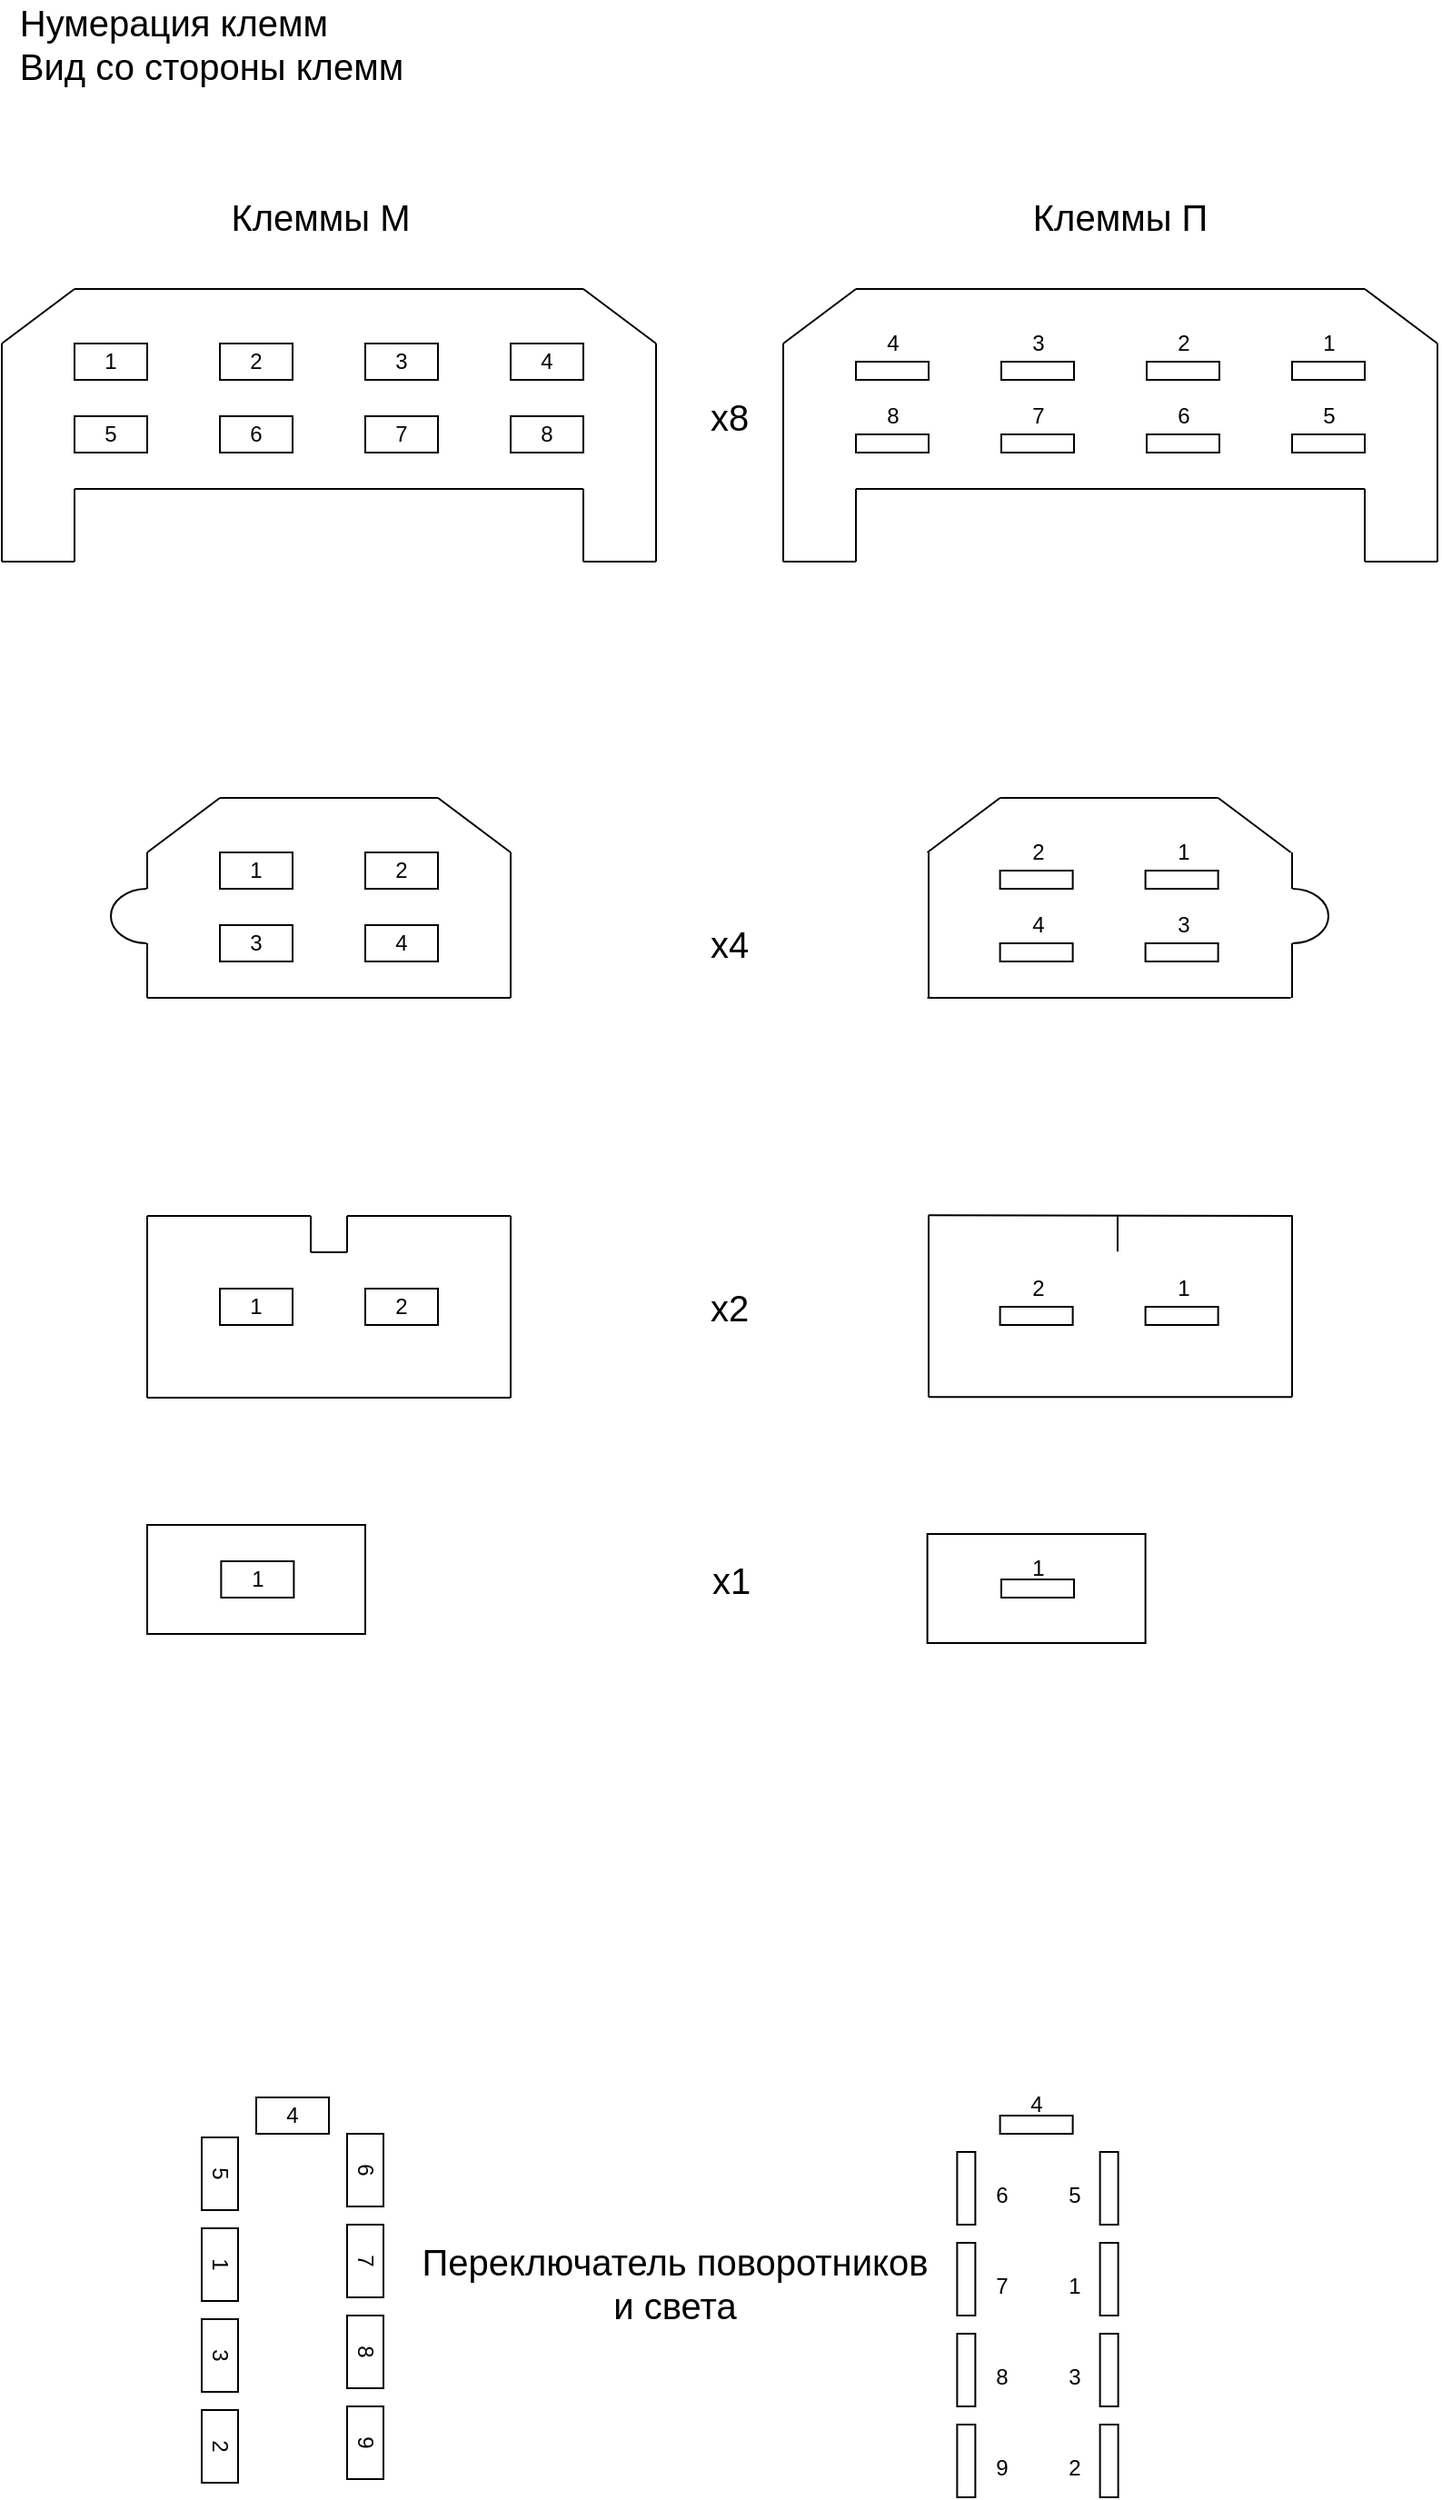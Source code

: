 <mxfile version="22.1.21" type="device">
  <diagram id="3DdWZ7-q1GbTLJ-ddxQt" name="Page-1">
    <mxGraphModel dx="2049" dy="1226" grid="1" gridSize="10" guides="1" tooltips="1" connect="1" arrows="1" fold="1" page="1" pageScale="1" pageWidth="850" pageHeight="1100" math="0" shadow="0">
      <root>
        <mxCell id="0" />
        <mxCell id="1" parent="0" />
        <mxCell id="PCIISM8drCVlrjOnqSXP-120" value="" style="rounded=0;whiteSpace=wrap;html=1;fontSize=20;fillColor=none;" parent="1" vertex="1">
          <mxGeometry x="120" y="870" width="120" height="60" as="geometry" />
        </mxCell>
        <mxCell id="PCIISM8drCVlrjOnqSXP-121" value="" style="rounded=0;whiteSpace=wrap;html=1;fontSize=20;fillColor=none;" parent="1" vertex="1">
          <mxGeometry x="549.31" y="875" width="120" height="60" as="geometry" />
        </mxCell>
        <mxCell id="PCIISM8drCVlrjOnqSXP-1" value="" style="endArrow=none;html=1;rounded=0;" parent="1" edge="1">
          <mxGeometry width="50" height="50" relative="1" as="geometry">
            <mxPoint x="40" y="340" as="sourcePoint" />
            <mxPoint x="40" y="220" as="targetPoint" />
          </mxGeometry>
        </mxCell>
        <mxCell id="PCIISM8drCVlrjOnqSXP-2" value="" style="endArrow=none;html=1;rounded=0;" parent="1" edge="1">
          <mxGeometry width="50" height="50" relative="1" as="geometry">
            <mxPoint x="80" y="340" as="sourcePoint" />
            <mxPoint x="40" y="340" as="targetPoint" />
          </mxGeometry>
        </mxCell>
        <mxCell id="PCIISM8drCVlrjOnqSXP-3" value="" style="endArrow=none;html=1;rounded=0;" parent="1" edge="1">
          <mxGeometry width="50" height="50" relative="1" as="geometry">
            <mxPoint x="80" y="340" as="sourcePoint" />
            <mxPoint x="80" y="300" as="targetPoint" />
          </mxGeometry>
        </mxCell>
        <mxCell id="PCIISM8drCVlrjOnqSXP-4" value="" style="endArrow=none;html=1;rounded=0;" parent="1" edge="1">
          <mxGeometry width="50" height="50" relative="1" as="geometry">
            <mxPoint x="80" y="300" as="sourcePoint" />
            <mxPoint x="360" y="300" as="targetPoint" />
          </mxGeometry>
        </mxCell>
        <mxCell id="PCIISM8drCVlrjOnqSXP-6" value="5" style="rounded=0;whiteSpace=wrap;html=1;" parent="1" vertex="1">
          <mxGeometry x="80" y="260" width="40" height="20" as="geometry" />
        </mxCell>
        <mxCell id="PCIISM8drCVlrjOnqSXP-7" value="6" style="rounded=0;whiteSpace=wrap;html=1;" parent="1" vertex="1">
          <mxGeometry x="160" y="260" width="40" height="20" as="geometry" />
        </mxCell>
        <mxCell id="PCIISM8drCVlrjOnqSXP-8" value="7" style="rounded=0;whiteSpace=wrap;html=1;" parent="1" vertex="1">
          <mxGeometry x="240" y="260" width="40" height="20" as="geometry" />
        </mxCell>
        <mxCell id="PCIISM8drCVlrjOnqSXP-9" value="8" style="rounded=0;whiteSpace=wrap;html=1;" parent="1" vertex="1">
          <mxGeometry x="320" y="260" width="40" height="20" as="geometry" />
        </mxCell>
        <mxCell id="PCIISM8drCVlrjOnqSXP-10" value="&lt;font style=&quot;font-size: 12px&quot;&gt;1&lt;/font&gt;" style="rounded=0;whiteSpace=wrap;html=1;" parent="1" vertex="1">
          <mxGeometry x="80" y="220" width="40" height="20" as="geometry" />
        </mxCell>
        <mxCell id="PCIISM8drCVlrjOnqSXP-11" value="2" style="rounded=0;whiteSpace=wrap;html=1;" parent="1" vertex="1">
          <mxGeometry x="160" y="220" width="40" height="20" as="geometry" />
        </mxCell>
        <mxCell id="PCIISM8drCVlrjOnqSXP-12" value="3" style="rounded=0;whiteSpace=wrap;html=1;" parent="1" vertex="1">
          <mxGeometry x="240" y="220" width="40" height="20" as="geometry" />
        </mxCell>
        <mxCell id="PCIISM8drCVlrjOnqSXP-13" value="4" style="rounded=0;whiteSpace=wrap;html=1;" parent="1" vertex="1">
          <mxGeometry x="320" y="220" width="40" height="20" as="geometry" />
        </mxCell>
        <mxCell id="PCIISM8drCVlrjOnqSXP-14" value="" style="endArrow=none;html=1;rounded=0;" parent="1" edge="1">
          <mxGeometry width="50" height="50" relative="1" as="geometry">
            <mxPoint x="400" y="340" as="sourcePoint" />
            <mxPoint x="360" y="340" as="targetPoint" />
          </mxGeometry>
        </mxCell>
        <mxCell id="PCIISM8drCVlrjOnqSXP-15" value="" style="endArrow=none;html=1;rounded=0;" parent="1" edge="1">
          <mxGeometry width="50" height="50" relative="1" as="geometry">
            <mxPoint x="360" y="340" as="sourcePoint" />
            <mxPoint x="360" y="300" as="targetPoint" />
          </mxGeometry>
        </mxCell>
        <mxCell id="PCIISM8drCVlrjOnqSXP-16" value="" style="endArrow=none;html=1;rounded=0;" parent="1" edge="1">
          <mxGeometry width="50" height="50" relative="1" as="geometry">
            <mxPoint x="400" y="220" as="sourcePoint" />
            <mxPoint x="400" y="340" as="targetPoint" />
          </mxGeometry>
        </mxCell>
        <mxCell id="PCIISM8drCVlrjOnqSXP-17" value="" style="endArrow=none;html=1;rounded=0;" parent="1" edge="1">
          <mxGeometry width="50" height="50" relative="1" as="geometry">
            <mxPoint x="80" y="190" as="sourcePoint" />
            <mxPoint x="360" y="190" as="targetPoint" />
          </mxGeometry>
        </mxCell>
        <mxCell id="PCIISM8drCVlrjOnqSXP-18" value="" style="endArrow=none;html=1;rounded=0;" parent="1" edge="1">
          <mxGeometry width="50" height="50" relative="1" as="geometry">
            <mxPoint x="360" y="190" as="sourcePoint" />
            <mxPoint x="400" y="220" as="targetPoint" />
          </mxGeometry>
        </mxCell>
        <mxCell id="PCIISM8drCVlrjOnqSXP-19" value="" style="endArrow=none;html=1;rounded=0;" parent="1" edge="1">
          <mxGeometry width="50" height="50" relative="1" as="geometry">
            <mxPoint x="40" y="220" as="sourcePoint" />
            <mxPoint x="80" y="190" as="targetPoint" />
          </mxGeometry>
        </mxCell>
        <mxCell id="PCIISM8drCVlrjOnqSXP-20" value="" style="endArrow=none;html=1;rounded=0;" parent="1" edge="1">
          <mxGeometry width="50" height="50" relative="1" as="geometry">
            <mxPoint x="470" y="340" as="sourcePoint" />
            <mxPoint x="470" y="220" as="targetPoint" />
          </mxGeometry>
        </mxCell>
        <mxCell id="PCIISM8drCVlrjOnqSXP-21" value="" style="endArrow=none;html=1;rounded=0;" parent="1" edge="1">
          <mxGeometry width="50" height="50" relative="1" as="geometry">
            <mxPoint x="510" y="340" as="sourcePoint" />
            <mxPoint x="470" y="340" as="targetPoint" />
          </mxGeometry>
        </mxCell>
        <mxCell id="PCIISM8drCVlrjOnqSXP-22" value="" style="endArrow=none;html=1;rounded=0;" parent="1" edge="1">
          <mxGeometry width="50" height="50" relative="1" as="geometry">
            <mxPoint x="510" y="340" as="sourcePoint" />
            <mxPoint x="510" y="300" as="targetPoint" />
          </mxGeometry>
        </mxCell>
        <mxCell id="PCIISM8drCVlrjOnqSXP-23" value="" style="endArrow=none;html=1;rounded=0;" parent="1" edge="1">
          <mxGeometry width="50" height="50" relative="1" as="geometry">
            <mxPoint x="510" y="300" as="sourcePoint" />
            <mxPoint x="790" y="300" as="targetPoint" />
          </mxGeometry>
        </mxCell>
        <mxCell id="PCIISM8drCVlrjOnqSXP-24" value="" style="rounded=0;whiteSpace=wrap;html=1;" parent="1" vertex="1">
          <mxGeometry x="510" y="270" width="40" height="10" as="geometry" />
        </mxCell>
        <mxCell id="PCIISM8drCVlrjOnqSXP-25" value="" style="rounded=0;whiteSpace=wrap;html=1;" parent="1" vertex="1">
          <mxGeometry x="590" y="270" width="40" height="10" as="geometry" />
        </mxCell>
        <mxCell id="PCIISM8drCVlrjOnqSXP-26" value="" style="rounded=0;whiteSpace=wrap;html=1;" parent="1" vertex="1">
          <mxGeometry x="670" y="270" width="40" height="10" as="geometry" />
        </mxCell>
        <mxCell id="PCIISM8drCVlrjOnqSXP-27" value="" style="rounded=0;whiteSpace=wrap;html=1;" parent="1" vertex="1">
          <mxGeometry x="750" y="270" width="40" height="10" as="geometry" />
        </mxCell>
        <mxCell id="PCIISM8drCVlrjOnqSXP-28" value="" style="rounded=0;whiteSpace=wrap;html=1;" parent="1" vertex="1">
          <mxGeometry x="510" y="230" width="40" height="10" as="geometry" />
        </mxCell>
        <mxCell id="PCIISM8drCVlrjOnqSXP-29" value="" style="rounded=0;whiteSpace=wrap;html=1;" parent="1" vertex="1">
          <mxGeometry x="590" y="230" width="40" height="10" as="geometry" />
        </mxCell>
        <mxCell id="PCIISM8drCVlrjOnqSXP-30" value="" style="rounded=0;whiteSpace=wrap;html=1;" parent="1" vertex="1">
          <mxGeometry x="670" y="230" width="40" height="10" as="geometry" />
        </mxCell>
        <mxCell id="PCIISM8drCVlrjOnqSXP-31" value="" style="rounded=0;whiteSpace=wrap;html=1;" parent="1" vertex="1">
          <mxGeometry x="750" y="230" width="40" height="10" as="geometry" />
        </mxCell>
        <mxCell id="PCIISM8drCVlrjOnqSXP-32" value="" style="endArrow=none;html=1;rounded=0;" parent="1" edge="1">
          <mxGeometry width="50" height="50" relative="1" as="geometry">
            <mxPoint x="830" y="340" as="sourcePoint" />
            <mxPoint x="790" y="340" as="targetPoint" />
          </mxGeometry>
        </mxCell>
        <mxCell id="PCIISM8drCVlrjOnqSXP-33" value="" style="endArrow=none;html=1;rounded=0;" parent="1" edge="1">
          <mxGeometry width="50" height="50" relative="1" as="geometry">
            <mxPoint x="790" y="340" as="sourcePoint" />
            <mxPoint x="790" y="300" as="targetPoint" />
          </mxGeometry>
        </mxCell>
        <mxCell id="PCIISM8drCVlrjOnqSXP-34" value="" style="endArrow=none;html=1;rounded=0;" parent="1" edge="1">
          <mxGeometry width="50" height="50" relative="1" as="geometry">
            <mxPoint x="830" y="220" as="sourcePoint" />
            <mxPoint x="830" y="340" as="targetPoint" />
          </mxGeometry>
        </mxCell>
        <mxCell id="PCIISM8drCVlrjOnqSXP-35" value="" style="endArrow=none;html=1;rounded=0;" parent="1" edge="1">
          <mxGeometry width="50" height="50" relative="1" as="geometry">
            <mxPoint x="510" y="190" as="sourcePoint" />
            <mxPoint x="790" y="190" as="targetPoint" />
          </mxGeometry>
        </mxCell>
        <mxCell id="PCIISM8drCVlrjOnqSXP-36" value="" style="endArrow=none;html=1;rounded=0;" parent="1" edge="1">
          <mxGeometry width="50" height="50" relative="1" as="geometry">
            <mxPoint x="790" y="190" as="sourcePoint" />
            <mxPoint x="830" y="220" as="targetPoint" />
          </mxGeometry>
        </mxCell>
        <mxCell id="PCIISM8drCVlrjOnqSXP-37" value="" style="endArrow=none;html=1;rounded=0;" parent="1" edge="1">
          <mxGeometry width="50" height="50" relative="1" as="geometry">
            <mxPoint x="470" y="220" as="sourcePoint" />
            <mxPoint x="510" y="190" as="targetPoint" />
          </mxGeometry>
        </mxCell>
        <mxCell id="PCIISM8drCVlrjOnqSXP-38" value="&lt;font style=&quot;font-size: 20px&quot;&gt;x8&lt;/font&gt;" style="text;html=1;align=center;verticalAlign=middle;resizable=0;points=[];autosize=1;strokeColor=none;fillColor=none;" parent="1" vertex="1">
          <mxGeometry x="420" y="250" width="40" height="20" as="geometry" />
        </mxCell>
        <mxCell id="PCIISM8drCVlrjOnqSXP-39" value="&lt;font style=&quot;font-size: 20px&quot;&gt;Клеммы М&lt;/font&gt;" style="text;html=1;align=center;verticalAlign=middle;resizable=0;points=[];autosize=1;strokeColor=none;fillColor=none;" parent="1" vertex="1">
          <mxGeometry x="160" y="140" width="110" height="20" as="geometry" />
        </mxCell>
        <mxCell id="PCIISM8drCVlrjOnqSXP-40" value="&lt;font style=&quot;font-size: 20px&quot;&gt;Клеммы П&lt;/font&gt;" style="text;html=1;align=center;verticalAlign=middle;resizable=0;points=[];autosize=1;strokeColor=none;fillColor=none;" parent="1" vertex="1">
          <mxGeometry x="600" y="140" width="110" height="20" as="geometry" />
        </mxCell>
        <mxCell id="PCIISM8drCVlrjOnqSXP-41" value="&lt;div style=&quot;text-align: left ; font-size: 20px&quot;&gt;&lt;font style=&quot;font-size: 20px&quot;&gt;Нумерация клемм&lt;/font&gt;&lt;/div&gt;&lt;div style=&quot;text-align: left ; font-size: 20px&quot;&gt;&lt;font style=&quot;font-size: 20px&quot;&gt;Вид со стороны клемм&lt;/font&gt;&lt;/div&gt;" style="text;html=1;align=center;verticalAlign=middle;resizable=0;points=[];autosize=1;strokeColor=none;fillColor=none;" parent="1" vertex="1">
          <mxGeometry x="40" y="40" width="230" height="30" as="geometry" />
        </mxCell>
        <mxCell id="PCIISM8drCVlrjOnqSXP-42" value="1" style="text;html=1;align=center;verticalAlign=middle;resizable=0;points=[];autosize=1;strokeColor=none;fillColor=none;fontSize=12;" parent="1" vertex="1">
          <mxGeometry x="760" y="210" width="20" height="20" as="geometry" />
        </mxCell>
        <mxCell id="PCIISM8drCVlrjOnqSXP-43" value="2" style="text;html=1;align=center;verticalAlign=middle;resizable=0;points=[];autosize=1;strokeColor=none;fillColor=none;fontSize=12;" parent="1" vertex="1">
          <mxGeometry x="680" y="210" width="20" height="20" as="geometry" />
        </mxCell>
        <mxCell id="PCIISM8drCVlrjOnqSXP-44" value="3" style="text;html=1;align=center;verticalAlign=middle;resizable=0;points=[];autosize=1;strokeColor=none;fillColor=none;fontSize=12;" parent="1" vertex="1">
          <mxGeometry x="600" y="210" width="20" height="20" as="geometry" />
        </mxCell>
        <mxCell id="PCIISM8drCVlrjOnqSXP-45" value="4" style="text;html=1;align=center;verticalAlign=middle;resizable=0;points=[];autosize=1;strokeColor=none;fillColor=none;fontSize=12;" parent="1" vertex="1">
          <mxGeometry x="520" y="210" width="20" height="20" as="geometry" />
        </mxCell>
        <mxCell id="PCIISM8drCVlrjOnqSXP-46" value="5" style="text;html=1;align=center;verticalAlign=middle;resizable=0;points=[];autosize=1;strokeColor=none;fillColor=none;fontSize=12;" parent="1" vertex="1">
          <mxGeometry x="760" y="250" width="20" height="20" as="geometry" />
        </mxCell>
        <mxCell id="PCIISM8drCVlrjOnqSXP-47" value="6" style="text;html=1;align=center;verticalAlign=middle;resizable=0;points=[];autosize=1;strokeColor=none;fillColor=none;fontSize=12;" parent="1" vertex="1">
          <mxGeometry x="680" y="250" width="20" height="20" as="geometry" />
        </mxCell>
        <mxCell id="PCIISM8drCVlrjOnqSXP-48" value="7" style="text;html=1;align=center;verticalAlign=middle;resizable=0;points=[];autosize=1;strokeColor=none;fillColor=none;fontSize=12;" parent="1" vertex="1">
          <mxGeometry x="600" y="250" width="20" height="20" as="geometry" />
        </mxCell>
        <mxCell id="PCIISM8drCVlrjOnqSXP-49" value="8" style="text;html=1;align=center;verticalAlign=middle;resizable=0;points=[];autosize=1;strokeColor=none;fillColor=none;fontSize=12;" parent="1" vertex="1">
          <mxGeometry x="520" y="250" width="20" height="20" as="geometry" />
        </mxCell>
        <mxCell id="PCIISM8drCVlrjOnqSXP-50" value="3" style="rounded=0;whiteSpace=wrap;html=1;" parent="1" vertex="1">
          <mxGeometry x="160" y="540" width="40" height="20" as="geometry" />
        </mxCell>
        <mxCell id="PCIISM8drCVlrjOnqSXP-51" value="4" style="rounded=0;whiteSpace=wrap;html=1;" parent="1" vertex="1">
          <mxGeometry x="240" y="540" width="40" height="20" as="geometry" />
        </mxCell>
        <mxCell id="PCIISM8drCVlrjOnqSXP-52" value="&lt;font style=&quot;font-size: 12px&quot;&gt;1&lt;/font&gt;" style="rounded=0;whiteSpace=wrap;html=1;" parent="1" vertex="1">
          <mxGeometry x="160" y="500" width="40" height="20" as="geometry" />
        </mxCell>
        <mxCell id="PCIISM8drCVlrjOnqSXP-53" value="2" style="rounded=0;whiteSpace=wrap;html=1;" parent="1" vertex="1">
          <mxGeometry x="240" y="500" width="40" height="20" as="geometry" />
        </mxCell>
        <mxCell id="PCIISM8drCVlrjOnqSXP-54" value="" style="endArrow=none;html=1;rounded=0;fontSize=12;" parent="1" edge="1">
          <mxGeometry width="50" height="50" relative="1" as="geometry">
            <mxPoint x="120" y="550" as="sourcePoint" />
            <mxPoint x="120" y="580" as="targetPoint" />
          </mxGeometry>
        </mxCell>
        <mxCell id="PCIISM8drCVlrjOnqSXP-55" value="" style="endArrow=none;html=1;rounded=0;fontSize=12;" parent="1" edge="1">
          <mxGeometry width="50" height="50" relative="1" as="geometry">
            <mxPoint x="120" y="580" as="sourcePoint" />
            <mxPoint x="320" y="580" as="targetPoint" />
          </mxGeometry>
        </mxCell>
        <mxCell id="PCIISM8drCVlrjOnqSXP-56" value="" style="endArrow=none;html=1;rounded=0;fontSize=12;" parent="1" edge="1">
          <mxGeometry width="50" height="50" relative="1" as="geometry">
            <mxPoint x="320" y="580" as="sourcePoint" />
            <mxPoint x="320" y="500" as="targetPoint" />
          </mxGeometry>
        </mxCell>
        <mxCell id="PCIISM8drCVlrjOnqSXP-57" value="" style="endArrow=none;html=1;rounded=0;fontSize=12;" parent="1" edge="1">
          <mxGeometry width="50" height="50" relative="1" as="geometry">
            <mxPoint x="320" y="500" as="sourcePoint" />
            <mxPoint x="280" y="470" as="targetPoint" />
          </mxGeometry>
        </mxCell>
        <mxCell id="PCIISM8drCVlrjOnqSXP-58" value="" style="endArrow=none;html=1;rounded=0;fontSize=12;" parent="1" edge="1">
          <mxGeometry width="50" height="50" relative="1" as="geometry">
            <mxPoint x="280" y="470" as="sourcePoint" />
            <mxPoint x="160" y="470" as="targetPoint" />
          </mxGeometry>
        </mxCell>
        <mxCell id="PCIISM8drCVlrjOnqSXP-59" value="" style="endArrow=none;html=1;rounded=0;fontSize=12;" parent="1" edge="1">
          <mxGeometry width="50" height="50" relative="1" as="geometry">
            <mxPoint x="160" y="470" as="sourcePoint" />
            <mxPoint x="120" y="500" as="targetPoint" />
          </mxGeometry>
        </mxCell>
        <mxCell id="PCIISM8drCVlrjOnqSXP-60" value="" style="endArrow=none;html=1;rounded=0;fontSize=12;" parent="1" edge="1">
          <mxGeometry width="50" height="50" relative="1" as="geometry">
            <mxPoint x="120" y="500" as="sourcePoint" />
            <mxPoint x="120" y="520" as="targetPoint" />
          </mxGeometry>
        </mxCell>
        <mxCell id="PCIISM8drCVlrjOnqSXP-61" value="" style="verticalLabelPosition=bottom;verticalAlign=top;html=1;shape=mxgraph.basic.arc;startAngle=0.502;endAngle=0.998;fontSize=12;" parent="1" vertex="1">
          <mxGeometry x="100" y="520" width="40" height="30" as="geometry" />
        </mxCell>
        <mxCell id="PCIISM8drCVlrjOnqSXP-74" value="" style="rounded=0;whiteSpace=wrap;html=1;" parent="1" vertex="1">
          <mxGeometry x="589.31" y="550" width="40" height="10" as="geometry" />
        </mxCell>
        <mxCell id="PCIISM8drCVlrjOnqSXP-75" value="" style="rounded=0;whiteSpace=wrap;html=1;" parent="1" vertex="1">
          <mxGeometry x="669.31" y="550" width="40" height="10" as="geometry" />
        </mxCell>
        <mxCell id="PCIISM8drCVlrjOnqSXP-76" value="" style="rounded=0;whiteSpace=wrap;html=1;" parent="1" vertex="1">
          <mxGeometry x="589.31" y="510" width="40" height="10" as="geometry" />
        </mxCell>
        <mxCell id="PCIISM8drCVlrjOnqSXP-77" value="" style="rounded=0;whiteSpace=wrap;html=1;" parent="1" vertex="1">
          <mxGeometry x="669.31" y="510" width="40" height="10" as="geometry" />
        </mxCell>
        <mxCell id="PCIISM8drCVlrjOnqSXP-78" value="" style="endArrow=none;html=1;rounded=0;fontSize=12;" parent="1" edge="1">
          <mxGeometry width="50" height="50" relative="1" as="geometry">
            <mxPoint x="750" y="550" as="sourcePoint" />
            <mxPoint x="750" y="580" as="targetPoint" />
          </mxGeometry>
        </mxCell>
        <mxCell id="PCIISM8drCVlrjOnqSXP-79" value="" style="endArrow=none;html=1;rounded=0;fontSize=12;" parent="1" edge="1">
          <mxGeometry width="50" height="50" relative="1" as="geometry">
            <mxPoint x="549.31" y="580" as="sourcePoint" />
            <mxPoint x="749.31" y="580" as="targetPoint" />
          </mxGeometry>
        </mxCell>
        <mxCell id="PCIISM8drCVlrjOnqSXP-80" value="" style="endArrow=none;html=1;rounded=0;fontSize=12;" parent="1" edge="1">
          <mxGeometry width="50" height="50" relative="1" as="geometry">
            <mxPoint x="550" y="580" as="sourcePoint" />
            <mxPoint x="550" y="500" as="targetPoint" />
          </mxGeometry>
        </mxCell>
        <mxCell id="PCIISM8drCVlrjOnqSXP-81" value="" style="endArrow=none;html=1;rounded=0;fontSize=12;" parent="1" edge="1">
          <mxGeometry width="50" height="50" relative="1" as="geometry">
            <mxPoint x="749.31" y="500" as="sourcePoint" />
            <mxPoint x="709.31" y="470" as="targetPoint" />
          </mxGeometry>
        </mxCell>
        <mxCell id="PCIISM8drCVlrjOnqSXP-82" value="" style="endArrow=none;html=1;rounded=0;fontSize=12;" parent="1" edge="1">
          <mxGeometry width="50" height="50" relative="1" as="geometry">
            <mxPoint x="709.31" y="470" as="sourcePoint" />
            <mxPoint x="589.31" y="470" as="targetPoint" />
          </mxGeometry>
        </mxCell>
        <mxCell id="PCIISM8drCVlrjOnqSXP-83" value="" style="endArrow=none;html=1;rounded=0;fontSize=12;" parent="1" edge="1">
          <mxGeometry width="50" height="50" relative="1" as="geometry">
            <mxPoint x="589.31" y="470" as="sourcePoint" />
            <mxPoint x="549.31" y="500" as="targetPoint" />
          </mxGeometry>
        </mxCell>
        <mxCell id="PCIISM8drCVlrjOnqSXP-84" value="" style="endArrow=none;html=1;rounded=0;fontSize=12;" parent="1" edge="1">
          <mxGeometry width="50" height="50" relative="1" as="geometry">
            <mxPoint x="750" y="500" as="sourcePoint" />
            <mxPoint x="750" y="520" as="targetPoint" />
          </mxGeometry>
        </mxCell>
        <mxCell id="PCIISM8drCVlrjOnqSXP-85" value="" style="verticalLabelPosition=bottom;verticalAlign=top;html=1;shape=mxgraph.basic.arc;startAngle=0.502;endAngle=0.998;fontSize=12;rotation=-180;" parent="1" vertex="1">
          <mxGeometry x="730" y="520" width="40" height="30" as="geometry" />
        </mxCell>
        <mxCell id="PCIISM8drCVlrjOnqSXP-88" value="&lt;font style=&quot;font-size: 20px&quot;&gt;x4&lt;br&gt;&lt;/font&gt;" style="text;html=1;align=center;verticalAlign=middle;resizable=0;points=[];autosize=1;strokeColor=none;fillColor=none;" parent="1" vertex="1">
          <mxGeometry x="420" y="540" width="40" height="20" as="geometry" />
        </mxCell>
        <mxCell id="PCIISM8drCVlrjOnqSXP-89" value="&lt;font style=&quot;font-size: 12px&quot;&gt;1&lt;/font&gt;" style="rounded=0;whiteSpace=wrap;html=1;" parent="1" vertex="1">
          <mxGeometry x="160" y="740" width="40" height="20" as="geometry" />
        </mxCell>
        <mxCell id="PCIISM8drCVlrjOnqSXP-90" value="2" style="rounded=0;whiteSpace=wrap;html=1;" parent="1" vertex="1">
          <mxGeometry x="240" y="740" width="40" height="20" as="geometry" />
        </mxCell>
        <mxCell id="PCIISM8drCVlrjOnqSXP-92" value="" style="endArrow=none;html=1;rounded=0;fontSize=12;" parent="1" edge="1">
          <mxGeometry width="50" height="50" relative="1" as="geometry">
            <mxPoint x="120" y="800" as="sourcePoint" />
            <mxPoint x="120" y="700" as="targetPoint" />
          </mxGeometry>
        </mxCell>
        <mxCell id="PCIISM8drCVlrjOnqSXP-93" value="" style="endArrow=none;html=1;rounded=0;fontSize=12;" parent="1" edge="1">
          <mxGeometry width="50" height="50" relative="1" as="geometry">
            <mxPoint x="120" y="700" as="sourcePoint" />
            <mxPoint x="210" y="700" as="targetPoint" />
          </mxGeometry>
        </mxCell>
        <mxCell id="PCIISM8drCVlrjOnqSXP-94" value="" style="endArrow=none;html=1;rounded=0;fontSize=12;" parent="1" edge="1">
          <mxGeometry width="50" height="50" relative="1" as="geometry">
            <mxPoint x="210" y="700" as="sourcePoint" />
            <mxPoint x="210" y="720" as="targetPoint" />
          </mxGeometry>
        </mxCell>
        <mxCell id="PCIISM8drCVlrjOnqSXP-95" value="" style="endArrow=none;html=1;rounded=0;fontSize=12;" parent="1" edge="1">
          <mxGeometry width="50" height="50" relative="1" as="geometry">
            <mxPoint x="210" y="720" as="sourcePoint" />
            <mxPoint x="230" y="720" as="targetPoint" />
          </mxGeometry>
        </mxCell>
        <mxCell id="PCIISM8drCVlrjOnqSXP-96" value="" style="endArrow=none;html=1;rounded=0;fontSize=12;" parent="1" edge="1">
          <mxGeometry width="50" height="50" relative="1" as="geometry">
            <mxPoint x="230" y="720" as="sourcePoint" />
            <mxPoint x="230" y="700" as="targetPoint" />
          </mxGeometry>
        </mxCell>
        <mxCell id="PCIISM8drCVlrjOnqSXP-97" value="" style="endArrow=none;html=1;rounded=0;fontSize=12;" parent="1" edge="1">
          <mxGeometry width="50" height="50" relative="1" as="geometry">
            <mxPoint x="230" y="700" as="sourcePoint" />
            <mxPoint x="320" y="700" as="targetPoint" />
          </mxGeometry>
        </mxCell>
        <mxCell id="PCIISM8drCVlrjOnqSXP-98" value="" style="endArrow=none;html=1;rounded=0;fontSize=12;" parent="1" edge="1">
          <mxGeometry width="50" height="50" relative="1" as="geometry">
            <mxPoint x="320" y="700" as="sourcePoint" />
            <mxPoint x="320" y="800" as="targetPoint" />
          </mxGeometry>
        </mxCell>
        <mxCell id="PCIISM8drCVlrjOnqSXP-99" value="" style="endArrow=none;html=1;rounded=0;fontSize=12;" parent="1" edge="1">
          <mxGeometry width="50" height="50" relative="1" as="geometry">
            <mxPoint x="320" y="800" as="sourcePoint" />
            <mxPoint x="120" y="800" as="targetPoint" />
          </mxGeometry>
        </mxCell>
        <mxCell id="PCIISM8drCVlrjOnqSXP-100" value="" style="rounded=0;whiteSpace=wrap;html=1;" parent="1" vertex="1">
          <mxGeometry x="589.31" y="750" width="40" height="10" as="geometry" />
        </mxCell>
        <mxCell id="PCIISM8drCVlrjOnqSXP-101" value="" style="rounded=0;whiteSpace=wrap;html=1;" parent="1" vertex="1">
          <mxGeometry x="669.31" y="750" width="40" height="10" as="geometry" />
        </mxCell>
        <mxCell id="PCIISM8drCVlrjOnqSXP-102" value="" style="endArrow=none;html=1;rounded=0;fontSize=12;" parent="1" edge="1">
          <mxGeometry width="50" height="50" relative="1" as="geometry">
            <mxPoint x="550" y="799.66" as="sourcePoint" />
            <mxPoint x="550" y="699.66" as="targetPoint" />
          </mxGeometry>
        </mxCell>
        <mxCell id="PCIISM8drCVlrjOnqSXP-103" value="" style="endArrow=none;html=1;rounded=0;fontSize=12;" parent="1" edge="1">
          <mxGeometry width="50" height="50" relative="1" as="geometry">
            <mxPoint x="550" y="699.66" as="sourcePoint" />
            <mxPoint x="750" y="700" as="targetPoint" />
          </mxGeometry>
        </mxCell>
        <mxCell id="PCIISM8drCVlrjOnqSXP-104" value="" style="endArrow=none;html=1;rounded=0;fontSize=12;" parent="1" edge="1">
          <mxGeometry width="50" height="50" relative="1" as="geometry">
            <mxPoint x="654" y="699.66" as="sourcePoint" />
            <mxPoint x="654" y="719.66" as="targetPoint" />
          </mxGeometry>
        </mxCell>
        <mxCell id="PCIISM8drCVlrjOnqSXP-105" value="" style="endArrow=none;html=1;rounded=0;fontSize=12;" parent="1" edge="1">
          <mxGeometry width="50" height="50" relative="1" as="geometry">
            <mxPoint x="750" y="699.66" as="sourcePoint" />
            <mxPoint x="750" y="799.66" as="targetPoint" />
          </mxGeometry>
        </mxCell>
        <mxCell id="PCIISM8drCVlrjOnqSXP-106" value="" style="endArrow=none;html=1;rounded=0;fontSize=12;" parent="1" edge="1">
          <mxGeometry width="50" height="50" relative="1" as="geometry">
            <mxPoint x="750" y="799.66" as="sourcePoint" />
            <mxPoint x="550" y="799.66" as="targetPoint" />
          </mxGeometry>
        </mxCell>
        <mxCell id="PCIISM8drCVlrjOnqSXP-107" value="1" style="text;html=1;align=center;verticalAlign=middle;resizable=0;points=[];autosize=1;strokeColor=none;fillColor=none;fontSize=12;" parent="1" vertex="1">
          <mxGeometry x="680" y="490" width="20" height="20" as="geometry" />
        </mxCell>
        <mxCell id="PCIISM8drCVlrjOnqSXP-108" value="2" style="text;html=1;align=center;verticalAlign=middle;resizable=0;points=[];autosize=1;strokeColor=none;fillColor=none;fontSize=12;" parent="1" vertex="1">
          <mxGeometry x="600" y="490" width="20" height="20" as="geometry" />
        </mxCell>
        <mxCell id="PCIISM8drCVlrjOnqSXP-109" value="3" style="text;html=1;align=center;verticalAlign=middle;resizable=0;points=[];autosize=1;strokeColor=none;fillColor=none;fontSize=12;" parent="1" vertex="1">
          <mxGeometry x="680" y="530" width="20" height="20" as="geometry" />
        </mxCell>
        <mxCell id="PCIISM8drCVlrjOnqSXP-110" value="4" style="text;html=1;align=center;verticalAlign=middle;resizable=0;points=[];autosize=1;strokeColor=none;fillColor=none;fontSize=12;" parent="1" vertex="1">
          <mxGeometry x="600" y="530" width="20" height="20" as="geometry" />
        </mxCell>
        <mxCell id="PCIISM8drCVlrjOnqSXP-111" value="1" style="text;html=1;align=center;verticalAlign=middle;resizable=0;points=[];autosize=1;strokeColor=none;fillColor=none;fontSize=12;" parent="1" vertex="1">
          <mxGeometry x="680" y="730" width="20" height="20" as="geometry" />
        </mxCell>
        <mxCell id="PCIISM8drCVlrjOnqSXP-112" value="2" style="text;html=1;align=center;verticalAlign=middle;resizable=0;points=[];autosize=1;strokeColor=none;fillColor=none;fontSize=12;" parent="1" vertex="1">
          <mxGeometry x="600" y="730" width="20" height="20" as="geometry" />
        </mxCell>
        <mxCell id="PCIISM8drCVlrjOnqSXP-113" value="&lt;font style=&quot;font-size: 20px&quot;&gt;x2&lt;br&gt;&lt;/font&gt;" style="text;html=1;align=center;verticalAlign=middle;resizable=0;points=[];autosize=1;strokeColor=none;fillColor=none;" parent="1" vertex="1">
          <mxGeometry x="420" y="740" width="40" height="20" as="geometry" />
        </mxCell>
        <mxCell id="PCIISM8drCVlrjOnqSXP-116" value="&lt;font style=&quot;font-size: 12px&quot;&gt;1&lt;/font&gt;" style="rounded=0;whiteSpace=wrap;html=1;" parent="1" vertex="1">
          <mxGeometry x="160.69" y="890" width="40" height="20" as="geometry" />
        </mxCell>
        <mxCell id="PCIISM8drCVlrjOnqSXP-117" value="" style="rounded=0;whiteSpace=wrap;html=1;" parent="1" vertex="1">
          <mxGeometry x="590" y="900" width="40" height="10" as="geometry" />
        </mxCell>
        <mxCell id="PCIISM8drCVlrjOnqSXP-118" value="&lt;font style=&quot;font-size: 20px&quot;&gt;x1&lt;br&gt;&lt;/font&gt;" style="text;html=1;align=center;verticalAlign=middle;resizable=0;points=[];autosize=1;strokeColor=none;fillColor=none;" parent="1" vertex="1">
          <mxGeometry x="420.69" y="890" width="40" height="20" as="geometry" />
        </mxCell>
        <mxCell id="PCIISM8drCVlrjOnqSXP-119" value="&lt;font style=&quot;font-size: 12px&quot;&gt;1&lt;/font&gt;" style="text;html=1;align=center;verticalAlign=middle;resizable=0;points=[];autosize=1;strokeColor=none;fillColor=none;fontSize=20;" parent="1" vertex="1">
          <mxGeometry x="600" y="875" width="20" height="30" as="geometry" />
        </mxCell>
        <mxCell id="_89epsZIXxUxAZ4oZpQ4-1" value="" style="rounded=0;whiteSpace=wrap;html=1;" vertex="1" parent="1">
          <mxGeometry x="589.31" y="1195" width="40" height="10" as="geometry" />
        </mxCell>
        <mxCell id="_89epsZIXxUxAZ4oZpQ4-2" value="&lt;font style=&quot;font-size: 12px&quot;&gt;4&lt;/font&gt;" style="text;html=1;align=center;verticalAlign=middle;resizable=0;points=[];autosize=1;strokeColor=none;fillColor=none;fontSize=20;" vertex="1" parent="1">
          <mxGeometry x="594.31" y="1165" width="30" height="40" as="geometry" />
        </mxCell>
        <mxCell id="_89epsZIXxUxAZ4oZpQ4-3" value="" style="rounded=0;whiteSpace=wrap;html=1;rotation=90;" vertex="1" parent="1">
          <mxGeometry x="550.69" y="1230" width="40" height="10" as="geometry" />
        </mxCell>
        <mxCell id="_89epsZIXxUxAZ4oZpQ4-4" value="&lt;font style=&quot;font-size: 12px&quot;&gt;6&lt;/font&gt;" style="text;html=1;align=center;verticalAlign=middle;resizable=0;points=[];autosize=1;strokeColor=none;fillColor=none;fontSize=20;" vertex="1" parent="1">
          <mxGeometry x="575" y="1215" width="30" height="40" as="geometry" />
        </mxCell>
        <mxCell id="_89epsZIXxUxAZ4oZpQ4-5" value="" style="rounded=0;whiteSpace=wrap;html=1;rotation=90;" vertex="1" parent="1">
          <mxGeometry x="550.69" y="1280" width="40" height="10" as="geometry" />
        </mxCell>
        <mxCell id="_89epsZIXxUxAZ4oZpQ4-6" value="&lt;font style=&quot;font-size: 12px&quot;&gt;7&lt;/font&gt;" style="text;html=1;align=center;verticalAlign=middle;resizable=0;points=[];autosize=1;strokeColor=none;fillColor=none;fontSize=20;" vertex="1" parent="1">
          <mxGeometry x="575" y="1265" width="30" height="40" as="geometry" />
        </mxCell>
        <mxCell id="_89epsZIXxUxAZ4oZpQ4-7" value="" style="rounded=0;whiteSpace=wrap;html=1;rotation=90;" vertex="1" parent="1">
          <mxGeometry x="550.69" y="1330" width="40" height="10" as="geometry" />
        </mxCell>
        <mxCell id="_89epsZIXxUxAZ4oZpQ4-8" value="&lt;font style=&quot;font-size: 12px&quot;&gt;8&lt;/font&gt;" style="text;html=1;align=center;verticalAlign=middle;resizable=0;points=[];autosize=1;strokeColor=none;fillColor=none;fontSize=20;" vertex="1" parent="1">
          <mxGeometry x="575" y="1315" width="30" height="40" as="geometry" />
        </mxCell>
        <mxCell id="_89epsZIXxUxAZ4oZpQ4-9" value="" style="rounded=0;whiteSpace=wrap;html=1;rotation=90;" vertex="1" parent="1">
          <mxGeometry x="550.69" y="1380" width="40" height="10" as="geometry" />
        </mxCell>
        <mxCell id="_89epsZIXxUxAZ4oZpQ4-10" value="&lt;font style=&quot;font-size: 12px&quot;&gt;9&lt;/font&gt;" style="text;html=1;align=center;verticalAlign=middle;resizable=0;points=[];autosize=1;strokeColor=none;fillColor=none;fontSize=20;" vertex="1" parent="1">
          <mxGeometry x="575" y="1365" width="30" height="40" as="geometry" />
        </mxCell>
        <mxCell id="_89epsZIXxUxAZ4oZpQ4-11" value="" style="rounded=0;whiteSpace=wrap;html=1;rotation=90;" vertex="1" parent="1">
          <mxGeometry x="629.31" y="1230" width="40" height="10" as="geometry" />
        </mxCell>
        <mxCell id="_89epsZIXxUxAZ4oZpQ4-12" value="" style="rounded=0;whiteSpace=wrap;html=1;rotation=90;" vertex="1" parent="1">
          <mxGeometry x="629.31" y="1280" width="40" height="10" as="geometry" />
        </mxCell>
        <mxCell id="_89epsZIXxUxAZ4oZpQ4-13" value="" style="rounded=0;whiteSpace=wrap;html=1;rotation=90;" vertex="1" parent="1">
          <mxGeometry x="629.31" y="1330" width="40" height="10" as="geometry" />
        </mxCell>
        <mxCell id="_89epsZIXxUxAZ4oZpQ4-14" value="" style="rounded=0;whiteSpace=wrap;html=1;rotation=90;" vertex="1" parent="1">
          <mxGeometry x="629.31" y="1380" width="40" height="10" as="geometry" />
        </mxCell>
        <mxCell id="_89epsZIXxUxAZ4oZpQ4-15" value="&lt;font style=&quot;font-size: 12px&quot;&gt;5&lt;/font&gt;" style="text;html=1;align=center;verticalAlign=middle;resizable=0;points=[];autosize=1;strokeColor=none;fillColor=none;fontSize=20;" vertex="1" parent="1">
          <mxGeometry x="615" y="1215" width="30" height="40" as="geometry" />
        </mxCell>
        <mxCell id="_89epsZIXxUxAZ4oZpQ4-16" value="&lt;font style=&quot;font-size: 12px&quot;&gt;1&lt;/font&gt;" style="text;html=1;align=center;verticalAlign=middle;resizable=0;points=[];autosize=1;strokeColor=none;fillColor=none;fontSize=20;" vertex="1" parent="1">
          <mxGeometry x="620" y="1270" width="20" height="30" as="geometry" />
        </mxCell>
        <mxCell id="_89epsZIXxUxAZ4oZpQ4-17" value="&lt;font style=&quot;font-size: 12px&quot;&gt;3&lt;/font&gt;" style="text;html=1;align=center;verticalAlign=middle;resizable=0;points=[];autosize=1;strokeColor=none;fillColor=none;fontSize=20;" vertex="1" parent="1">
          <mxGeometry x="615" y="1315" width="30" height="40" as="geometry" />
        </mxCell>
        <mxCell id="_89epsZIXxUxAZ4oZpQ4-18" value="&lt;font style=&quot;font-size: 12px&quot;&gt;2&lt;/font&gt;" style="text;html=1;align=center;verticalAlign=middle;resizable=0;points=[];autosize=1;strokeColor=none;fillColor=none;fontSize=20;" vertex="1" parent="1">
          <mxGeometry x="615" y="1365" width="30" height="40" as="geometry" />
        </mxCell>
        <mxCell id="_89epsZIXxUxAZ4oZpQ4-19" value="&lt;font style=&quot;font-size: 12px&quot;&gt;4&lt;/font&gt;" style="rounded=0;whiteSpace=wrap;html=1;" vertex="1" parent="1">
          <mxGeometry x="180" y="1185" width="40" height="20" as="geometry" />
        </mxCell>
        <mxCell id="_89epsZIXxUxAZ4oZpQ4-20" value="&lt;font style=&quot;font-size: 12px&quot;&gt;5&lt;/font&gt;" style="rounded=0;whiteSpace=wrap;html=1;rotation=90;" vertex="1" parent="1">
          <mxGeometry x="140" y="1217" width="40" height="20" as="geometry" />
        </mxCell>
        <mxCell id="_89epsZIXxUxAZ4oZpQ4-21" value="&lt;font style=&quot;font-size: 12px&quot;&gt;1&lt;/font&gt;" style="rounded=0;whiteSpace=wrap;html=1;rotation=90;" vertex="1" parent="1">
          <mxGeometry x="140" y="1267" width="40" height="20" as="geometry" />
        </mxCell>
        <mxCell id="_89epsZIXxUxAZ4oZpQ4-22" value="&lt;font style=&quot;font-size: 12px&quot;&gt;3&lt;/font&gt;" style="rounded=0;whiteSpace=wrap;html=1;rotation=90;" vertex="1" parent="1">
          <mxGeometry x="140" y="1317" width="40" height="20" as="geometry" />
        </mxCell>
        <mxCell id="_89epsZIXxUxAZ4oZpQ4-23" value="&lt;font style=&quot;font-size: 12px&quot;&gt;2&lt;/font&gt;" style="rounded=0;whiteSpace=wrap;html=1;rotation=90;" vertex="1" parent="1">
          <mxGeometry x="140" y="1367" width="40" height="20" as="geometry" />
        </mxCell>
        <mxCell id="_89epsZIXxUxAZ4oZpQ4-24" value="&lt;font style=&quot;font-size: 12px&quot;&gt;6&lt;/font&gt;" style="rounded=0;whiteSpace=wrap;html=1;rotation=90;" vertex="1" parent="1">
          <mxGeometry x="220" y="1215" width="40" height="20" as="geometry" />
        </mxCell>
        <mxCell id="_89epsZIXxUxAZ4oZpQ4-25" value="&lt;font style=&quot;font-size: 12px&quot;&gt;7&lt;/font&gt;" style="rounded=0;whiteSpace=wrap;html=1;rotation=90;" vertex="1" parent="1">
          <mxGeometry x="220" y="1265" width="40" height="20" as="geometry" />
        </mxCell>
        <mxCell id="_89epsZIXxUxAZ4oZpQ4-26" value="&lt;font style=&quot;font-size: 12px&quot;&gt;8&lt;/font&gt;" style="rounded=0;whiteSpace=wrap;html=1;rotation=90;" vertex="1" parent="1">
          <mxGeometry x="220" y="1315" width="40" height="20" as="geometry" />
        </mxCell>
        <mxCell id="_89epsZIXxUxAZ4oZpQ4-27" value="&lt;font style=&quot;font-size: 12px&quot;&gt;9&lt;/font&gt;" style="rounded=0;whiteSpace=wrap;html=1;rotation=90;" vertex="1" parent="1">
          <mxGeometry x="220" y="1365" width="40" height="20" as="geometry" />
        </mxCell>
        <mxCell id="_89epsZIXxUxAZ4oZpQ4-28" value="&lt;font style=&quot;font-size: 20px&quot;&gt;Переключатель поворотников&lt;br&gt;и света&lt;br&gt;&lt;/font&gt;" style="text;html=1;align=center;verticalAlign=middle;resizable=0;points=[];autosize=1;strokeColor=none;fillColor=none;" vertex="1" parent="1">
          <mxGeometry x="260" y="1257" width="300" height="60" as="geometry" />
        </mxCell>
      </root>
    </mxGraphModel>
  </diagram>
</mxfile>
